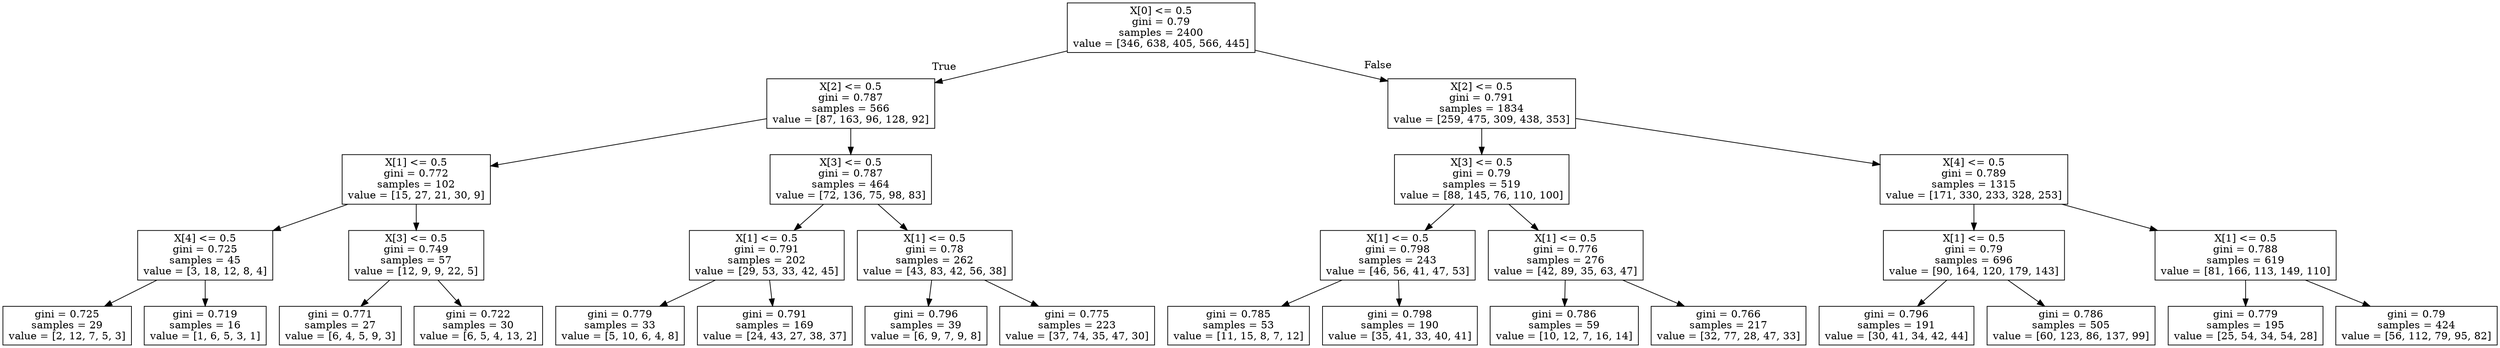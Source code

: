 digraph Tree {
node [shape=box] ;
0 [label="X[0] <= 0.5\ngini = 0.79\nsamples = 2400\nvalue = [346, 638, 405, 566, 445]"] ;
1 [label="X[2] <= 0.5\ngini = 0.787\nsamples = 566\nvalue = [87, 163, 96, 128, 92]"] ;
0 -> 1 [labeldistance=2.5, labelangle=45, headlabel="True"] ;
2 [label="X[1] <= 0.5\ngini = 0.772\nsamples = 102\nvalue = [15, 27, 21, 30, 9]"] ;
1 -> 2 ;
3 [label="X[4] <= 0.5\ngini = 0.725\nsamples = 45\nvalue = [3, 18, 12, 8, 4]"] ;
2 -> 3 ;
4 [label="gini = 0.725\nsamples = 29\nvalue = [2, 12, 7, 5, 3]"] ;
3 -> 4 ;
5 [label="gini = 0.719\nsamples = 16\nvalue = [1, 6, 5, 3, 1]"] ;
3 -> 5 ;
6 [label="X[3] <= 0.5\ngini = 0.749\nsamples = 57\nvalue = [12, 9, 9, 22, 5]"] ;
2 -> 6 ;
7 [label="gini = 0.771\nsamples = 27\nvalue = [6, 4, 5, 9, 3]"] ;
6 -> 7 ;
8 [label="gini = 0.722\nsamples = 30\nvalue = [6, 5, 4, 13, 2]"] ;
6 -> 8 ;
9 [label="X[3] <= 0.5\ngini = 0.787\nsamples = 464\nvalue = [72, 136, 75, 98, 83]"] ;
1 -> 9 ;
10 [label="X[1] <= 0.5\ngini = 0.791\nsamples = 202\nvalue = [29, 53, 33, 42, 45]"] ;
9 -> 10 ;
11 [label="gini = 0.779\nsamples = 33\nvalue = [5, 10, 6, 4, 8]"] ;
10 -> 11 ;
12 [label="gini = 0.791\nsamples = 169\nvalue = [24, 43, 27, 38, 37]"] ;
10 -> 12 ;
13 [label="X[1] <= 0.5\ngini = 0.78\nsamples = 262\nvalue = [43, 83, 42, 56, 38]"] ;
9 -> 13 ;
14 [label="gini = 0.796\nsamples = 39\nvalue = [6, 9, 7, 9, 8]"] ;
13 -> 14 ;
15 [label="gini = 0.775\nsamples = 223\nvalue = [37, 74, 35, 47, 30]"] ;
13 -> 15 ;
16 [label="X[2] <= 0.5\ngini = 0.791\nsamples = 1834\nvalue = [259, 475, 309, 438, 353]"] ;
0 -> 16 [labeldistance=2.5, labelangle=-45, headlabel="False"] ;
17 [label="X[3] <= 0.5\ngini = 0.79\nsamples = 519\nvalue = [88, 145, 76, 110, 100]"] ;
16 -> 17 ;
18 [label="X[1] <= 0.5\ngini = 0.798\nsamples = 243\nvalue = [46, 56, 41, 47, 53]"] ;
17 -> 18 ;
19 [label="gini = 0.785\nsamples = 53\nvalue = [11, 15, 8, 7, 12]"] ;
18 -> 19 ;
20 [label="gini = 0.798\nsamples = 190\nvalue = [35, 41, 33, 40, 41]"] ;
18 -> 20 ;
21 [label="X[1] <= 0.5\ngini = 0.776\nsamples = 276\nvalue = [42, 89, 35, 63, 47]"] ;
17 -> 21 ;
22 [label="gini = 0.786\nsamples = 59\nvalue = [10, 12, 7, 16, 14]"] ;
21 -> 22 ;
23 [label="gini = 0.766\nsamples = 217\nvalue = [32, 77, 28, 47, 33]"] ;
21 -> 23 ;
24 [label="X[4] <= 0.5\ngini = 0.789\nsamples = 1315\nvalue = [171, 330, 233, 328, 253]"] ;
16 -> 24 ;
25 [label="X[1] <= 0.5\ngini = 0.79\nsamples = 696\nvalue = [90, 164, 120, 179, 143]"] ;
24 -> 25 ;
26 [label="gini = 0.796\nsamples = 191\nvalue = [30, 41, 34, 42, 44]"] ;
25 -> 26 ;
27 [label="gini = 0.786\nsamples = 505\nvalue = [60, 123, 86, 137, 99]"] ;
25 -> 27 ;
28 [label="X[1] <= 0.5\ngini = 0.788\nsamples = 619\nvalue = [81, 166, 113, 149, 110]"] ;
24 -> 28 ;
29 [label="gini = 0.779\nsamples = 195\nvalue = [25, 54, 34, 54, 28]"] ;
28 -> 29 ;
30 [label="gini = 0.79\nsamples = 424\nvalue = [56, 112, 79, 95, 82]"] ;
28 -> 30 ;
}